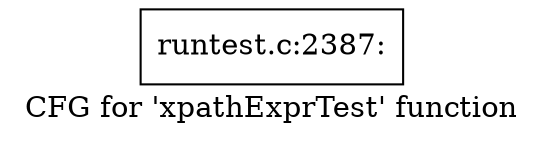 digraph "CFG for 'xpathExprTest' function" {
	label="CFG for 'xpathExprTest' function";

	Node0x4223370 [shape=record,label="{runtest.c:2387:}"];
}

